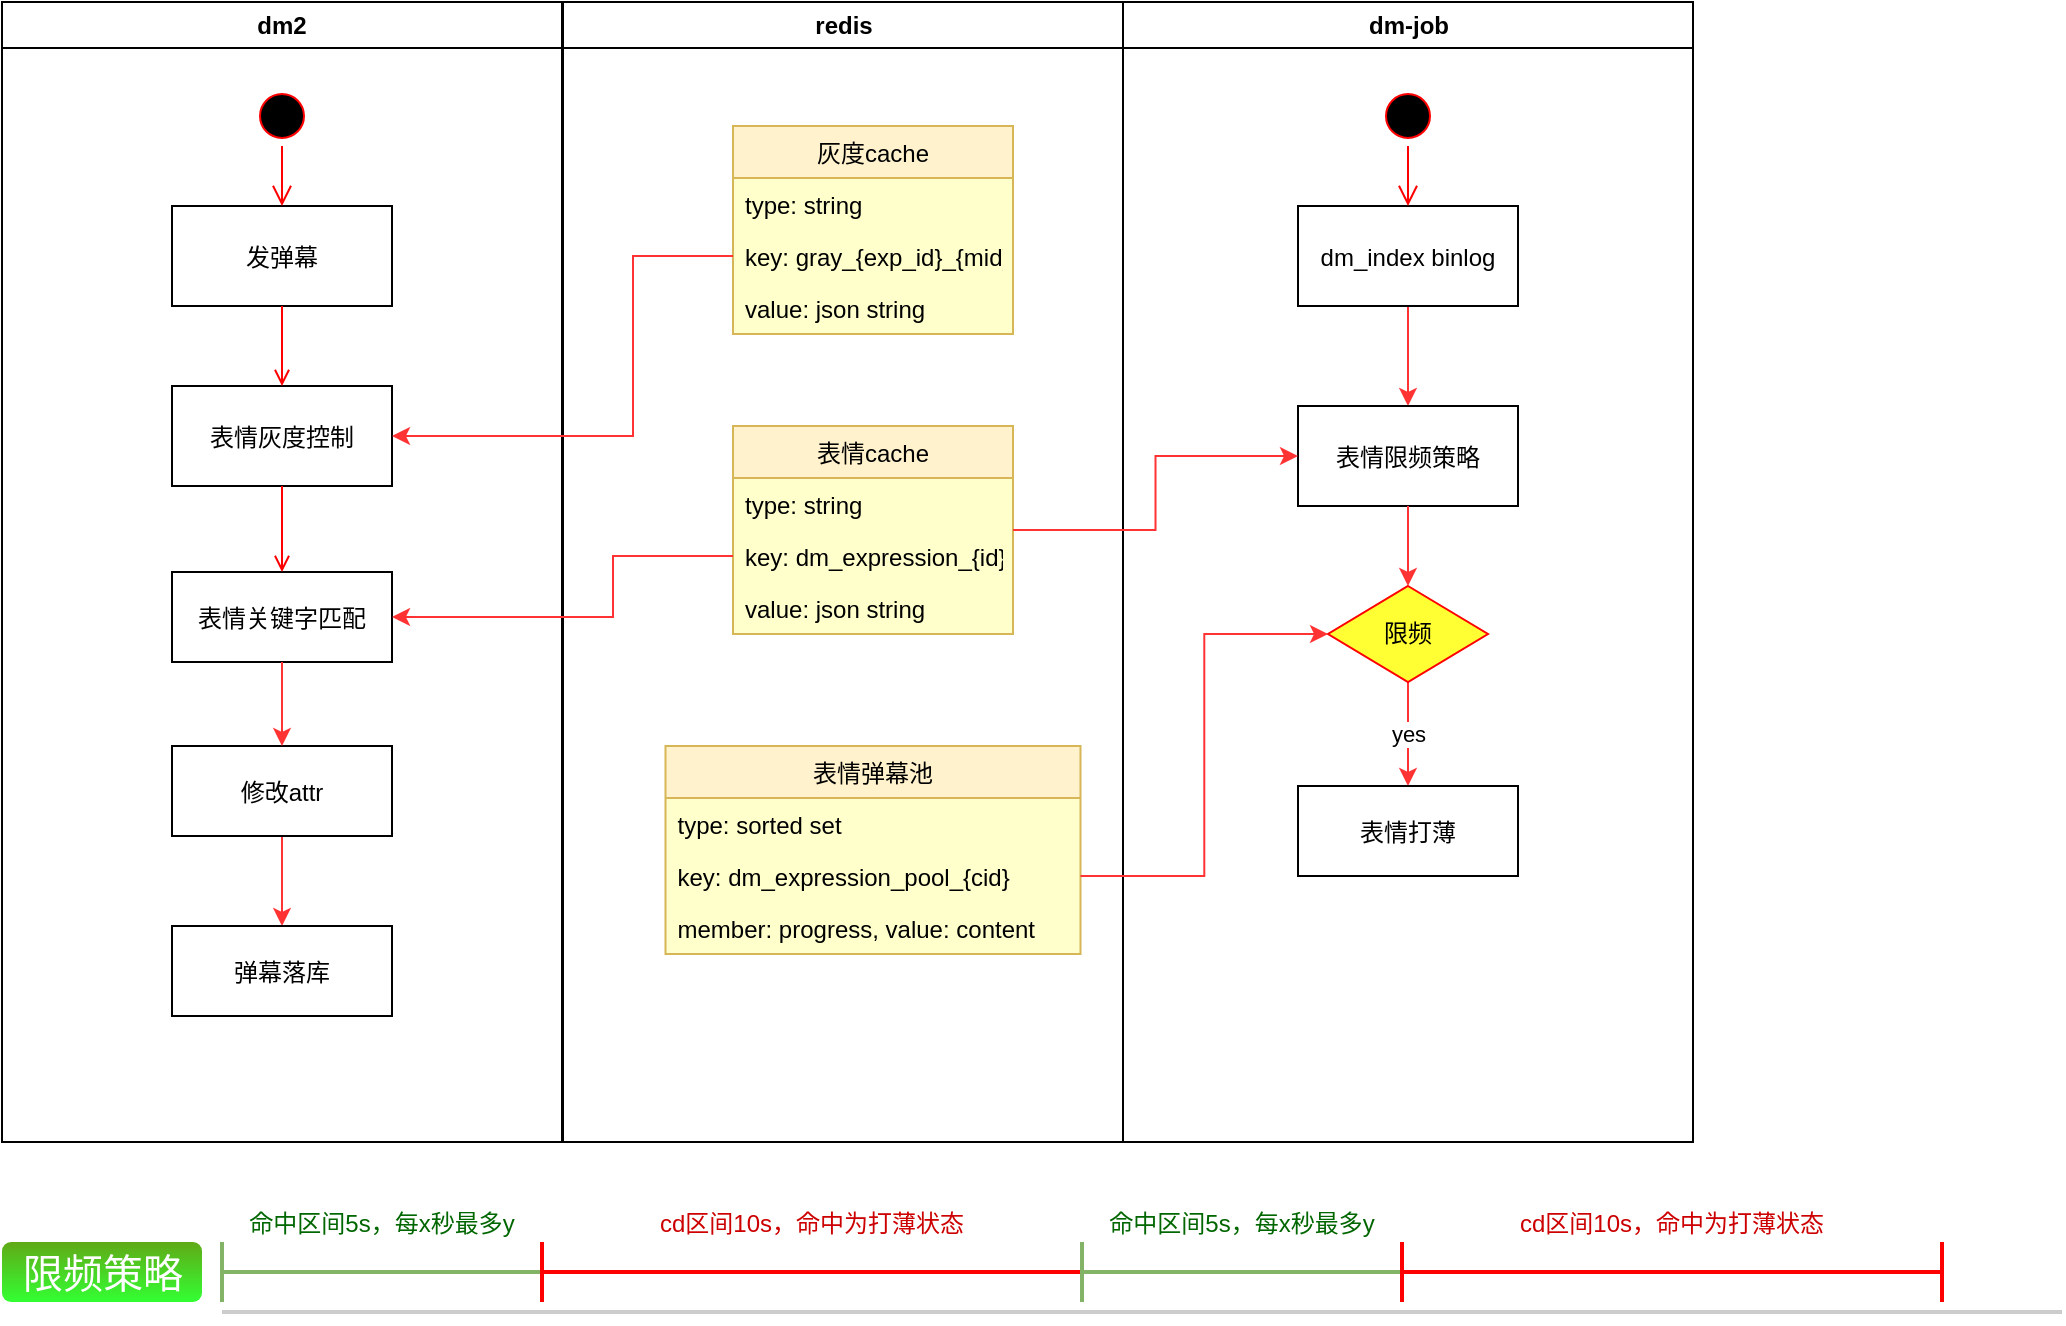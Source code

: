 <mxfile version="14.9.7" type="github">
  <diagram name="Page-1" id="e7e014a7-5840-1c2e-5031-d8a46d1fe8dd">
    <mxGraphModel dx="1395" dy="718" grid="1" gridSize="10" guides="1" tooltips="1" connect="1" arrows="1" fold="1" page="1" pageScale="1" pageWidth="1169" pageHeight="826" background="none" math="0" shadow="0">
      <root>
        <mxCell id="0" />
        <mxCell id="1" parent="0" />
        <mxCell id="2" value="dm2" style="swimlane;whiteSpace=wrap" parent="1" vertex="1">
          <mxGeometry x="80" y="50" width="280" height="570" as="geometry" />
        </mxCell>
        <mxCell id="7" value="发弹幕" style="" parent="2" vertex="1">
          <mxGeometry x="85" y="102" width="110" height="50" as="geometry" />
        </mxCell>
        <mxCell id="8" value="表情灰度控制" style="" parent="2" vertex="1">
          <mxGeometry x="85" y="192" width="110" height="50" as="geometry" />
        </mxCell>
        <mxCell id="9" value="" style="endArrow=open;strokeColor=#FF0000;endFill=1;rounded=0" parent="2" source="7" target="8" edge="1">
          <mxGeometry relative="1" as="geometry" />
        </mxCell>
        <mxCell id="10" value="表情关键字匹配" style="" parent="2" vertex="1">
          <mxGeometry x="85" y="285" width="110" height="45" as="geometry" />
        </mxCell>
        <mxCell id="11" value="" style="endArrow=open;strokeColor=#FF0000;endFill=1;rounded=0" parent="2" source="8" target="10" edge="1">
          <mxGeometry relative="1" as="geometry" />
        </mxCell>
        <mxCell id="vn2DtY_k7in4Bm42oAzA-55" style="edgeStyle=orthogonalEdgeStyle;rounded=0;orthogonalLoop=1;jettySize=auto;html=1;entryX=0.5;entryY=0;entryDx=0;entryDy=0;strokeColor=#FF3333;" parent="2" source="vn2DtY_k7in4Bm42oAzA-46" target="vn2DtY_k7in4Bm42oAzA-54" edge="1">
          <mxGeometry relative="1" as="geometry" />
        </mxCell>
        <mxCell id="vn2DtY_k7in4Bm42oAzA-46" value="修改attr" style="" parent="2" vertex="1">
          <mxGeometry x="85" y="372" width="110" height="45" as="geometry" />
        </mxCell>
        <mxCell id="vn2DtY_k7in4Bm42oAzA-54" value="弹幕落库" style="" parent="2" vertex="1">
          <mxGeometry x="85" y="462" width="110" height="45" as="geometry" />
        </mxCell>
        <mxCell id="vn2DtY_k7in4Bm42oAzA-56" value="" style="ellipse;html=1;shape=startState;fillColor=#000000;strokeColor=#ff0000;" parent="2" vertex="1">
          <mxGeometry x="125" y="42" width="30" height="30" as="geometry" />
        </mxCell>
        <mxCell id="vn2DtY_k7in4Bm42oAzA-57" value="" style="edgeStyle=orthogonalEdgeStyle;html=1;verticalAlign=bottom;endArrow=open;endSize=8;strokeColor=#ff0000;entryX=0.5;entryY=0;entryDx=0;entryDy=0;" parent="2" source="vn2DtY_k7in4Bm42oAzA-56" target="7" edge="1">
          <mxGeometry relative="1" as="geometry">
            <mxPoint x="115.5" y="72" as="targetPoint" />
          </mxGeometry>
        </mxCell>
        <mxCell id="vn2DtY_k7in4Bm42oAzA-45" style="edgeStyle=orthogonalEdgeStyle;rounded=0;orthogonalLoop=1;jettySize=auto;html=1;strokeColor=#FF3333;entryX=0.5;entryY=0;entryDx=0;entryDy=0;" parent="2" source="10" target="vn2DtY_k7in4Bm42oAzA-46" edge="1">
          <mxGeometry relative="1" as="geometry">
            <mxPoint x="140.5" y="352" as="targetPoint" />
          </mxGeometry>
        </mxCell>
        <mxCell id="3" value="dm-job" style="swimlane;whiteSpace=wrap" parent="1" vertex="1">
          <mxGeometry x="640.5" y="50" width="285" height="570" as="geometry" />
        </mxCell>
        <mxCell id="vn2DtY_k7in4Bm42oAzA-62" style="edgeStyle=orthogonalEdgeStyle;rounded=0;orthogonalLoop=1;jettySize=auto;html=1;strokeColor=#FF3333;" parent="3" source="vn2DtY_k7in4Bm42oAzA-59" target="vn2DtY_k7in4Bm42oAzA-61" edge="1">
          <mxGeometry relative="1" as="geometry" />
        </mxCell>
        <mxCell id="vn2DtY_k7in4Bm42oAzA-59" value="dm_index binlog" style="" parent="3" vertex="1">
          <mxGeometry x="87.5" y="102" width="110" height="50" as="geometry" />
        </mxCell>
        <mxCell id="vn2DtY_k7in4Bm42oAzA-61" value="表情限频策略" style="" parent="3" vertex="1">
          <mxGeometry x="87.5" y="202" width="110" height="50" as="geometry" />
        </mxCell>
        <mxCell id="vn2DtY_k7in4Bm42oAzA-78" value="yes" style="edgeStyle=orthogonalEdgeStyle;rounded=0;orthogonalLoop=1;jettySize=auto;html=1;entryX=0.5;entryY=0;entryDx=0;entryDy=0;strokeColor=#FF3333;" parent="3" source="vn2DtY_k7in4Bm42oAzA-64" target="vn2DtY_k7in4Bm42oAzA-69" edge="1">
          <mxGeometry relative="1" as="geometry" />
        </mxCell>
        <mxCell id="vn2DtY_k7in4Bm42oAzA-64" value="限频" style="rhombus;whiteSpace=wrap;html=1;fillColor=#FFFF33;strokeColor=#FF0000;" parent="3" vertex="1">
          <mxGeometry x="102.5" y="292" width="80" height="48" as="geometry" />
        </mxCell>
        <mxCell id="vn2DtY_k7in4Bm42oAzA-69" value="表情打薄" style="" parent="3" vertex="1">
          <mxGeometry x="87.5" y="392" width="110" height="45" as="geometry" />
        </mxCell>
        <mxCell id="vn2DtY_k7in4Bm42oAzA-63" style="edgeStyle=orthogonalEdgeStyle;rounded=0;orthogonalLoop=1;jettySize=auto;html=1;exitX=0.5;exitY=1;exitDx=0;exitDy=0;strokeColor=#FF3333;entryX=0.5;entryY=0;entryDx=0;entryDy=0;" parent="3" source="vn2DtY_k7in4Bm42oAzA-61" target="vn2DtY_k7in4Bm42oAzA-64" edge="1">
          <mxGeometry relative="1" as="geometry">
            <mxPoint x="-352.5" y="292" as="targetPoint" />
          </mxGeometry>
        </mxCell>
        <mxCell id="vn2DtY_k7in4Bm42oAzA-94" value="" style="ellipse;html=1;shape=startState;fillColor=#000000;strokeColor=#ff0000;" parent="3" vertex="1">
          <mxGeometry x="127.5" y="42" width="30" height="30" as="geometry" />
        </mxCell>
        <mxCell id="vn2DtY_k7in4Bm42oAzA-95" value="" style="edgeStyle=orthogonalEdgeStyle;html=1;verticalAlign=bottom;endArrow=open;endSize=8;strokeColor=#ff0000;entryX=0.5;entryY=0;entryDx=0;entryDy=0;" parent="3" source="vn2DtY_k7in4Bm42oAzA-94" target="vn2DtY_k7in4Bm42oAzA-59" edge="1">
          <mxGeometry relative="1" as="geometry">
            <mxPoint x="142.5" y="102" as="targetPoint" />
          </mxGeometry>
        </mxCell>
        <mxCell id="4" value="redis" style="swimlane;whiteSpace=wrap" parent="1" vertex="1">
          <mxGeometry x="360.5" y="50" width="280" height="570" as="geometry" />
        </mxCell>
        <mxCell id="vn2DtY_k7in4Bm42oAzA-85" value="表情cache" style="swimlane;fontStyle=0;childLayout=stackLayout;horizontal=1;startSize=26;horizontalStack=0;resizeParent=1;resizeParentMax=0;resizeLast=0;collapsible=1;marginBottom=0;fillColor=#fff2cc;strokeColor=#d6b656;rounded=0;shadow=0;swimlaneFillColor=#FFFFCC;glass=0;sketch=0;" parent="4" vertex="1">
          <mxGeometry x="85" y="212" width="140" height="104" as="geometry" />
        </mxCell>
        <mxCell id="vn2DtY_k7in4Bm42oAzA-86" value="type: string" style="text;strokeColor=none;fillColor=none;align=left;verticalAlign=top;spacingLeft=4;spacingRight=4;overflow=hidden;rotatable=0;points=[[0,0.5],[1,0.5]];portConstraint=eastwest;" parent="vn2DtY_k7in4Bm42oAzA-85" vertex="1">
          <mxGeometry y="26" width="140" height="26" as="geometry" />
        </mxCell>
        <mxCell id="vn2DtY_k7in4Bm42oAzA-87" value="key: dm_expression_{id}" style="text;strokeColor=none;fillColor=none;align=left;verticalAlign=top;spacingLeft=4;spacingRight=4;overflow=hidden;rotatable=0;points=[[0,0.5],[1,0.5]];portConstraint=eastwest;" parent="vn2DtY_k7in4Bm42oAzA-85" vertex="1">
          <mxGeometry y="52" width="140" height="26" as="geometry" />
        </mxCell>
        <mxCell id="vn2DtY_k7in4Bm42oAzA-88" value="value: json string" style="text;strokeColor=none;fillColor=none;align=left;verticalAlign=top;spacingLeft=4;spacingRight=4;overflow=hidden;rotatable=0;points=[[0,0.5],[1,0.5]];portConstraint=eastwest;" parent="vn2DtY_k7in4Bm42oAzA-85" vertex="1">
          <mxGeometry y="78" width="140" height="26" as="geometry" />
        </mxCell>
        <mxCell id="vn2DtY_k7in4Bm42oAzA-89" value="表情弹幕池" style="swimlane;fontStyle=0;childLayout=stackLayout;horizontal=1;startSize=26;horizontalStack=0;resizeParent=1;resizeParentMax=0;resizeLast=0;collapsible=1;marginBottom=0;fillColor=#fff2cc;strokeColor=#d6b656;glass=0;shadow=0;rounded=0;sketch=0;swimlaneFillColor=#FFFFCC;" parent="4" vertex="1">
          <mxGeometry x="51.25" y="372" width="207.5" height="104" as="geometry">
            <mxRectangle x="62.5" y="233" width="90" height="26" as="alternateBounds" />
          </mxGeometry>
        </mxCell>
        <mxCell id="vn2DtY_k7in4Bm42oAzA-90" value="type: sorted set" style="text;strokeColor=none;fillColor=none;align=left;verticalAlign=top;spacingLeft=4;spacingRight=4;overflow=hidden;rotatable=0;points=[[0,0.5],[1,0.5]];portConstraint=eastwest;" parent="vn2DtY_k7in4Bm42oAzA-89" vertex="1">
          <mxGeometry y="26" width="207.5" height="26" as="geometry" />
        </mxCell>
        <mxCell id="vn2DtY_k7in4Bm42oAzA-91" value="key: dm_expression_pool_{cid}" style="text;strokeColor=none;fillColor=none;align=left;verticalAlign=top;spacingLeft=4;spacingRight=4;overflow=hidden;rotatable=0;points=[[0,0.5],[1,0.5]];portConstraint=eastwest;" parent="vn2DtY_k7in4Bm42oAzA-89" vertex="1">
          <mxGeometry y="52" width="207.5" height="26" as="geometry" />
        </mxCell>
        <mxCell id="vn2DtY_k7in4Bm42oAzA-92" value="member: progress, value: content" style="text;strokeColor=none;fillColor=none;align=left;verticalAlign=top;spacingLeft=4;spacingRight=4;overflow=hidden;rotatable=0;points=[[0,0.5],[1,0.5]];portConstraint=eastwest;" parent="vn2DtY_k7in4Bm42oAzA-89" vertex="1">
          <mxGeometry y="78" width="207.5" height="26" as="geometry" />
        </mxCell>
        <mxCell id="vn2DtY_k7in4Bm42oAzA-101" value="灰度cache" style="swimlane;fontStyle=0;childLayout=stackLayout;horizontal=1;startSize=26;horizontalStack=0;resizeParent=1;resizeParentMax=0;resizeLast=0;collapsible=1;marginBottom=0;fillColor=#fff2cc;strokeColor=#d6b656;rounded=0;shadow=0;swimlaneFillColor=#FFFFCC;glass=0;sketch=0;" parent="4" vertex="1">
          <mxGeometry x="85" y="62" width="140" height="104" as="geometry" />
        </mxCell>
        <mxCell id="vn2DtY_k7in4Bm42oAzA-102" value="type: string" style="text;strokeColor=none;fillColor=none;align=left;verticalAlign=top;spacingLeft=4;spacingRight=4;overflow=hidden;rotatable=0;points=[[0,0.5],[1,0.5]];portConstraint=eastwest;" parent="vn2DtY_k7in4Bm42oAzA-101" vertex="1">
          <mxGeometry y="26" width="140" height="26" as="geometry" />
        </mxCell>
        <mxCell id="vn2DtY_k7in4Bm42oAzA-103" value="key: gray_{exp_id}_{mid}" style="text;strokeColor=none;fillColor=none;align=left;verticalAlign=top;spacingLeft=4;spacingRight=4;overflow=hidden;rotatable=0;points=[[0,0.5],[1,0.5]];portConstraint=eastwest;" parent="vn2DtY_k7in4Bm42oAzA-101" vertex="1">
          <mxGeometry y="52" width="140" height="26" as="geometry" />
        </mxCell>
        <mxCell id="vn2DtY_k7in4Bm42oAzA-104" value="value: json string" style="text;strokeColor=none;fillColor=none;align=left;verticalAlign=top;spacingLeft=4;spacingRight=4;overflow=hidden;rotatable=0;points=[[0,0.5],[1,0.5]];portConstraint=eastwest;" parent="vn2DtY_k7in4Bm42oAzA-101" vertex="1">
          <mxGeometry y="78" width="140" height="26" as="geometry" />
        </mxCell>
        <mxCell id="vn2DtY_k7in4Bm42oAzA-97" style="edgeStyle=orthogonalEdgeStyle;rounded=0;orthogonalLoop=1;jettySize=auto;html=1;entryX=0;entryY=0.5;entryDx=0;entryDy=0;strokeColor=#FF3333;" parent="1" source="vn2DtY_k7in4Bm42oAzA-91" target="vn2DtY_k7in4Bm42oAzA-64" edge="1">
          <mxGeometry relative="1" as="geometry" />
        </mxCell>
        <mxCell id="vn2DtY_k7in4Bm42oAzA-98" style="edgeStyle=orthogonalEdgeStyle;rounded=0;orthogonalLoop=1;jettySize=auto;html=1;entryX=0;entryY=0.5;entryDx=0;entryDy=0;strokeColor=#FF3333;" parent="1" source="vn2DtY_k7in4Bm42oAzA-85" target="vn2DtY_k7in4Bm42oAzA-61" edge="1">
          <mxGeometry relative="1" as="geometry" />
        </mxCell>
        <mxCell id="vn2DtY_k7in4Bm42oAzA-100" style="edgeStyle=orthogonalEdgeStyle;rounded=0;orthogonalLoop=1;jettySize=auto;html=1;entryX=1;entryY=0.5;entryDx=0;entryDy=0;strokeColor=#FF3333;exitX=0;exitY=0.5;exitDx=0;exitDy=0;" parent="1" source="vn2DtY_k7in4Bm42oAzA-87" target="10" edge="1">
          <mxGeometry relative="1" as="geometry">
            <Array as="points">
              <mxPoint x="385.5" y="327" />
              <mxPoint x="385.5" y="358" />
            </Array>
          </mxGeometry>
        </mxCell>
        <mxCell id="vn2DtY_k7in4Bm42oAzA-105" style="edgeStyle=orthogonalEdgeStyle;rounded=0;orthogonalLoop=1;jettySize=auto;html=1;entryX=1;entryY=0.5;entryDx=0;entryDy=0;strokeColor=#FF3333;" parent="1" source="vn2DtY_k7in4Bm42oAzA-103" target="8" edge="1">
          <mxGeometry relative="1" as="geometry">
            <Array as="points">
              <mxPoint x="395.5" y="177" />
              <mxPoint x="395.5" y="267" />
            </Array>
          </mxGeometry>
        </mxCell>
        <mxCell id="FdYq6OV5KMdMwKKliKlB-16" value="命中区间5s，每x秒最多y" style="shape=crossbar;whiteSpace=wrap;html=1;rounded=1;strokeColor=#82b366;strokeWidth=2;labelPosition=center;verticalLabelPosition=top;align=center;verticalAlign=bottom;fillColor=#d5e8d4;fontColor=#006600;" vertex="1" parent="1">
          <mxGeometry x="190" y="670" width="160" height="30" as="geometry" />
        </mxCell>
        <mxCell id="FdYq6OV5KMdMwKKliKlB-25" value="cd区间10s，命中为打薄状态" style="shape=crossbar;whiteSpace=wrap;html=1;rounded=1;strokeColor=#FF0000;strokeWidth=2;labelPosition=center;verticalLabelPosition=top;align=center;verticalAlign=bottom;fontColor=#CC0000;" vertex="1" parent="1">
          <mxGeometry x="350" y="670" width="270" height="30" as="geometry" />
        </mxCell>
        <mxCell id="FdYq6OV5KMdMwKKliKlB-31" value="" style="line;strokeWidth=2;html=1;perimeter=backbonePerimeter;points=[];outlineConnect=0;gradientColor=none;fillColor=none;strokeColor=#CCCCCC;" vertex="1" parent="1">
          <mxGeometry x="190" y="700" width="920" height="10" as="geometry" />
        </mxCell>
        <mxCell id="FdYq6OV5KMdMwKKliKlB-32" value="命中区间5s，每x秒最多y" style="shape=crossbar;whiteSpace=wrap;html=1;rounded=1;strokeColor=#82b366;strokeWidth=2;labelPosition=center;verticalLabelPosition=top;align=center;verticalAlign=bottom;fillColor=#d5e8d4;fontColor=#006600;" vertex="1" parent="1">
          <mxGeometry x="620" y="670" width="160" height="30" as="geometry" />
        </mxCell>
        <mxCell id="FdYq6OV5KMdMwKKliKlB-33" value="cd区间10s，命中为打薄状态" style="shape=crossbar;whiteSpace=wrap;html=1;rounded=1;strokeColor=#FF0000;strokeWidth=2;labelPosition=center;verticalLabelPosition=top;align=center;verticalAlign=bottom;fontColor=#CC0000;" vertex="1" parent="1">
          <mxGeometry x="780" y="670" width="270" height="30" as="geometry" />
        </mxCell>
        <mxCell id="FdYq6OV5KMdMwKKliKlB-38" value="限频策略" style="text;html=1;align=center;verticalAlign=middle;resizable=0;points=[];autosize=1;fontSize=20;fillColor=#60a917;rounded=1;fontColor=#ffffff;gradientColor=#33FF33;" vertex="1" parent="1">
          <mxGeometry x="80" y="670" width="100" height="30" as="geometry" />
        </mxCell>
      </root>
    </mxGraphModel>
  </diagram>
</mxfile>
